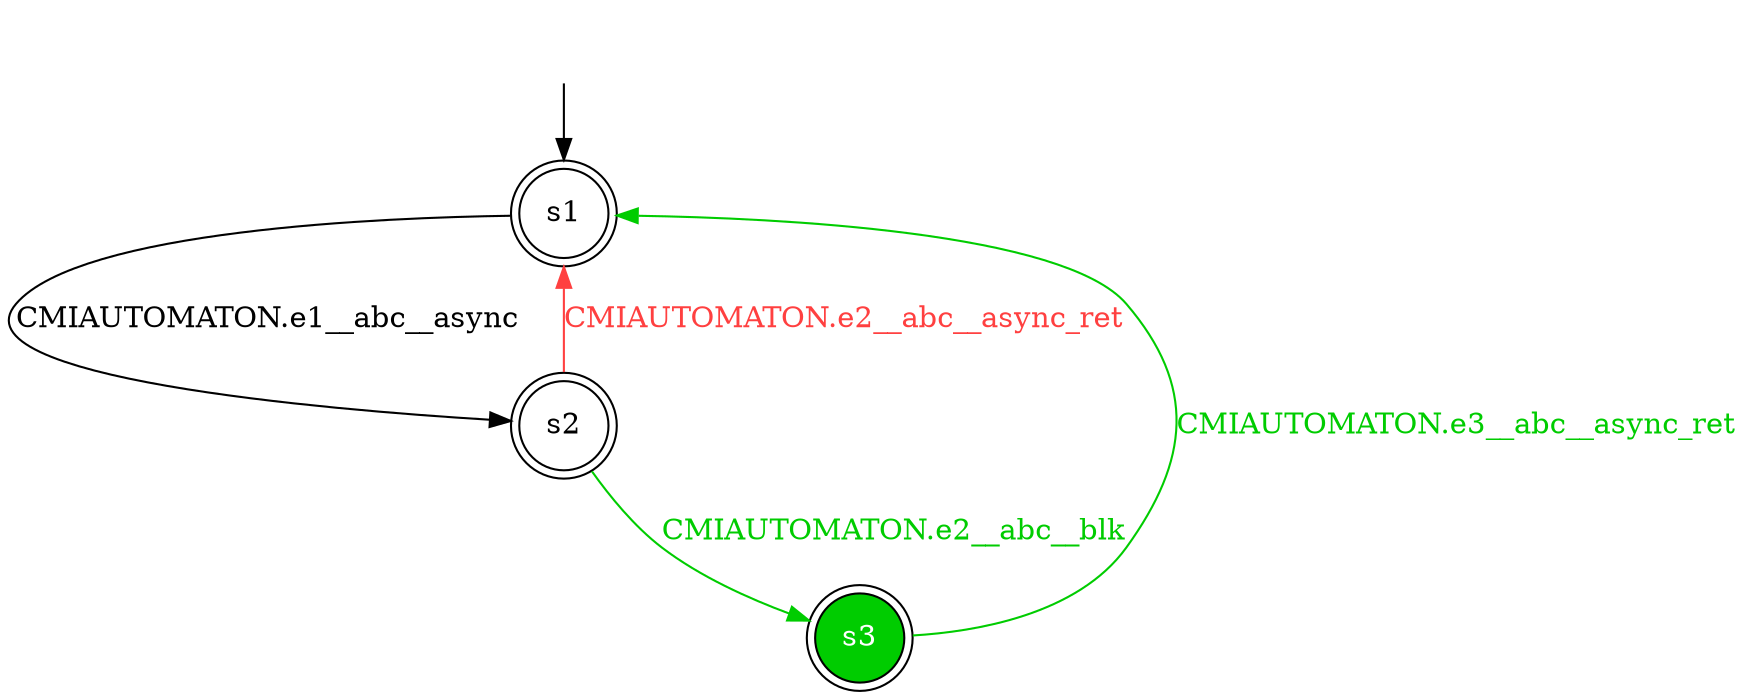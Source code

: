 digraph diffautomaton {
	1 [label=<s1> shape="doublecircle"];
	2 [label=<s2> shape="doublecircle"];
	3 [label=<s3> shape="doublecircle" fillcolor="#00cc00" fontcolor="#ffffff" style="filled"];
	__init1 [label=<> shape="none"];
	__init1 -> 1;
	1 -> 2 [label=<<font color="#000000">CMIAUTOMATON.e1__abc__async</font>> id="1-0-2"];
	2 -> 1 [label=<<font color="#ff4040">CMIAUTOMATON.e2__abc__async_ret</font>> color="#ff4040" id="2-0-1"];
	2 -> 3 [label=<<font color="#00cc00">CMIAUTOMATON.e2__abc__blk</font>> color="#00cc00" id="2-1-3"];
	3 -> 1 [label=<<font color="#00cc00">CMIAUTOMATON.e3__abc__async_ret</font>> color="#00cc00" id="3-0-1"];
}
